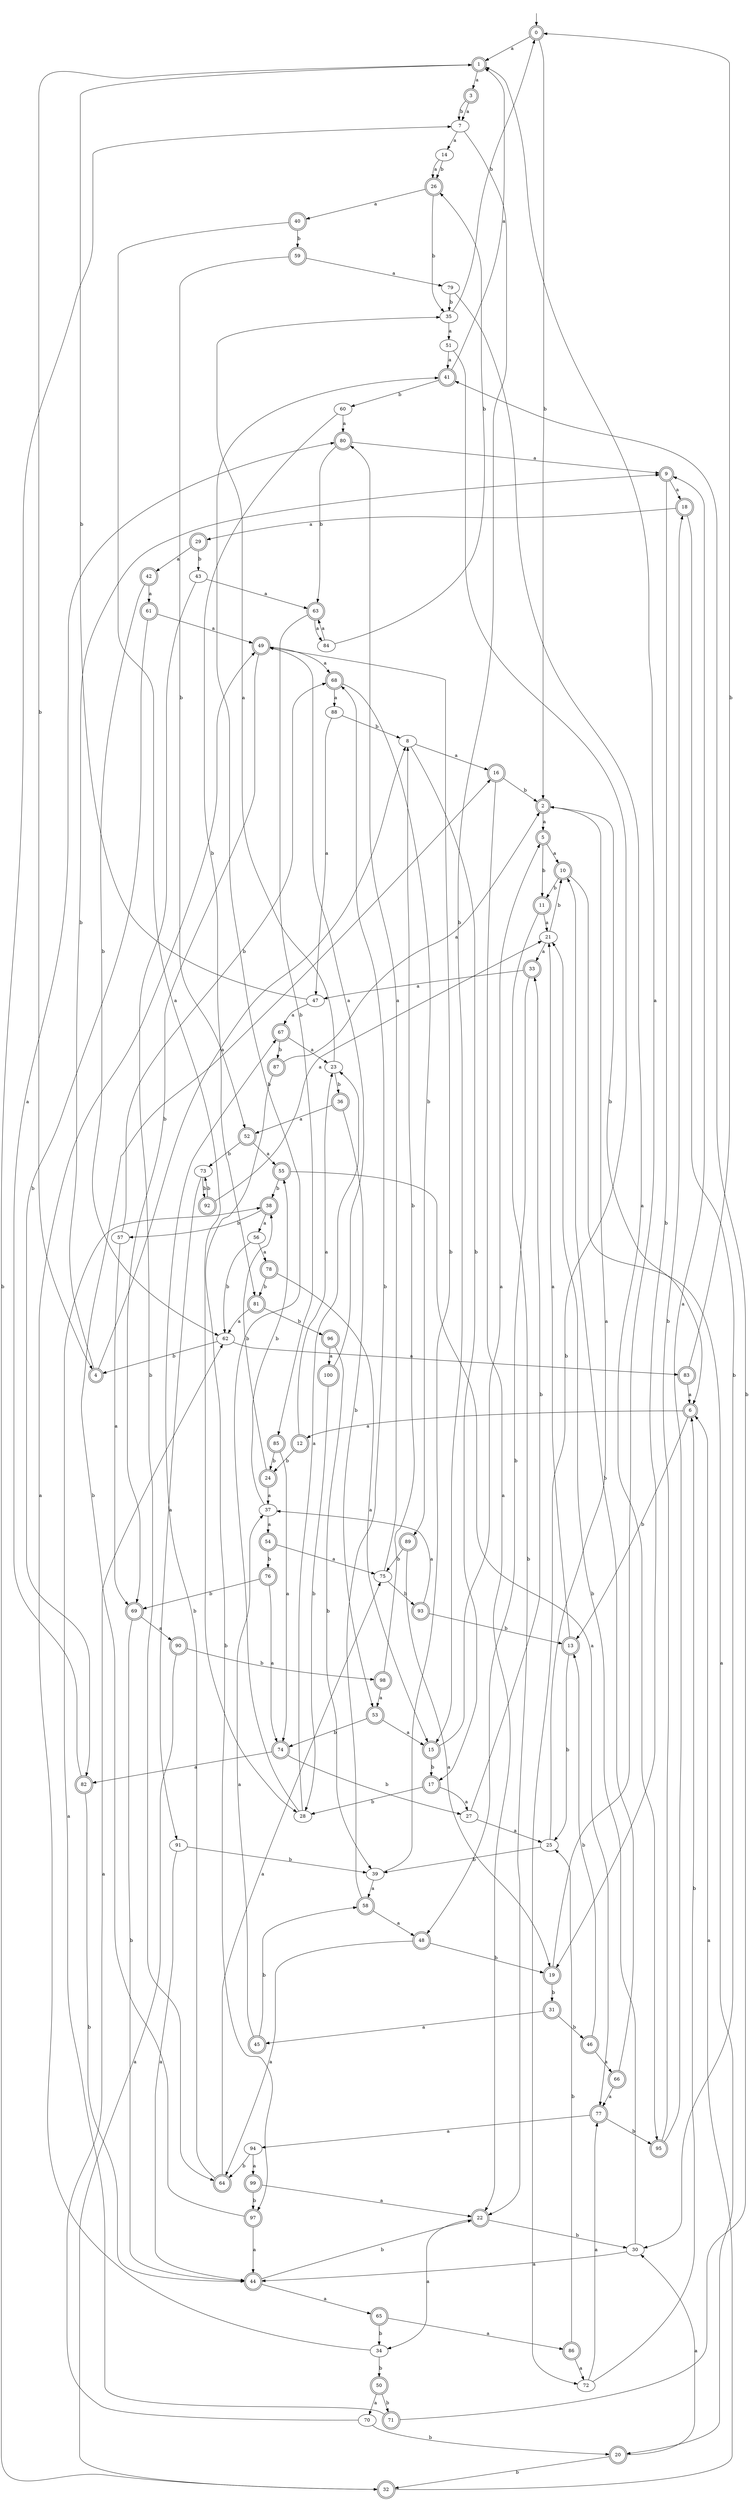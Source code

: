 digraph RandomDFA {
  __start0 [label="", shape=none];
  __start0 -> 0 [label=""];
  0 [shape=circle] [shape=doublecircle]
  0 -> 1 [label="a"]
  0 -> 2 [label="b"]
  1 [shape=doublecircle]
  1 -> 3 [label="a"]
  1 -> 4 [label="b"]
  2 [shape=doublecircle]
  2 -> 5 [label="a"]
  2 -> 6 [label="b"]
  3 [shape=doublecircle]
  3 -> 7 [label="a"]
  3 -> 7 [label="b"]
  4 [shape=doublecircle]
  4 -> 8 [label="a"]
  4 -> 9 [label="b"]
  5 [shape=doublecircle]
  5 -> 10 [label="a"]
  5 -> 11 [label="b"]
  6 [shape=doublecircle]
  6 -> 12 [label="a"]
  6 -> 13 [label="b"]
  7
  7 -> 14 [label="a"]
  7 -> 15 [label="b"]
  8
  8 -> 16 [label="a"]
  8 -> 17 [label="b"]
  9 [shape=doublecircle]
  9 -> 18 [label="a"]
  9 -> 19 [label="b"]
  10 [shape=doublecircle]
  10 -> 20 [label="a"]
  10 -> 11 [label="b"]
  11 [shape=doublecircle]
  11 -> 21 [label="a"]
  11 -> 22 [label="b"]
  12 [shape=doublecircle]
  12 -> 23 [label="a"]
  12 -> 24 [label="b"]
  13 [shape=doublecircle]
  13 -> 21 [label="a"]
  13 -> 25 [label="b"]
  14
  14 -> 26 [label="a"]
  14 -> 26 [label="b"]
  15 [shape=doublecircle]
  15 -> 5 [label="a"]
  15 -> 17 [label="b"]
  16 [shape=doublecircle]
  16 -> 22 [label="a"]
  16 -> 2 [label="b"]
  17 [shape=doublecircle]
  17 -> 27 [label="a"]
  17 -> 28 [label="b"]
  18 [shape=doublecircle]
  18 -> 29 [label="a"]
  18 -> 30 [label="b"]
  19 [shape=doublecircle]
  19 -> 1 [label="a"]
  19 -> 31 [label="b"]
  20 [shape=doublecircle]
  20 -> 30 [label="a"]
  20 -> 32 [label="b"]
  21
  21 -> 33 [label="a"]
  21 -> 10 [label="b"]
  22 [shape=doublecircle]
  22 -> 34 [label="a"]
  22 -> 30 [label="b"]
  23
  23 -> 35 [label="a"]
  23 -> 36 [label="b"]
  24 [shape=doublecircle]
  24 -> 37 [label="a"]
  24 -> 38 [label="b"]
  25
  25 -> 2 [label="a"]
  25 -> 39 [label="b"]
  26 [shape=doublecircle]
  26 -> 40 [label="a"]
  26 -> 35 [label="b"]
  27
  27 -> 25 [label="a"]
  27 -> 33 [label="b"]
  28
  28 -> 23 [label="a"]
  28 -> 41 [label="b"]
  29 [shape=doublecircle]
  29 -> 42 [label="a"]
  29 -> 43 [label="b"]
  30
  30 -> 44 [label="a"]
  30 -> 21 [label="b"]
  31 [shape=doublecircle]
  31 -> 45 [label="a"]
  31 -> 46 [label="b"]
  32 [shape=doublecircle]
  32 -> 6 [label="a"]
  32 -> 7 [label="b"]
  33 [shape=doublecircle]
  33 -> 47 [label="a"]
  33 -> 48 [label="b"]
  34
  34 -> 49 [label="a"]
  34 -> 50 [label="b"]
  35
  35 -> 51 [label="a"]
  35 -> 0 [label="b"]
  36 [shape=doublecircle]
  36 -> 52 [label="a"]
  36 -> 53 [label="b"]
  37
  37 -> 54 [label="a"]
  37 -> 55 [label="b"]
  38 [shape=doublecircle]
  38 -> 56 [label="a"]
  38 -> 57 [label="b"]
  39
  39 -> 58 [label="a"]
  39 -> 49 [label="b"]
  40 [shape=doublecircle]
  40 -> 28 [label="a"]
  40 -> 59 [label="b"]
  41 [shape=doublecircle]
  41 -> 1 [label="a"]
  41 -> 60 [label="b"]
  42 [shape=doublecircle]
  42 -> 61 [label="a"]
  42 -> 62 [label="b"]
  43
  43 -> 63 [label="a"]
  43 -> 64 [label="b"]
  44 [shape=doublecircle]
  44 -> 65 [label="a"]
  44 -> 22 [label="b"]
  45 [shape=doublecircle]
  45 -> 37 [label="a"]
  45 -> 58 [label="b"]
  46 [shape=doublecircle]
  46 -> 66 [label="a"]
  46 -> 13 [label="b"]
  47
  47 -> 67 [label="a"]
  47 -> 1 [label="b"]
  48 [shape=doublecircle]
  48 -> 64 [label="a"]
  48 -> 19 [label="b"]
  49 [shape=doublecircle]
  49 -> 68 [label="a"]
  49 -> 69 [label="b"]
  50 [shape=doublecircle]
  50 -> 70 [label="a"]
  50 -> 71 [label="b"]
  51
  51 -> 41 [label="a"]
  51 -> 72 [label="b"]
  52 [shape=doublecircle]
  52 -> 55 [label="a"]
  52 -> 73 [label="b"]
  53 [shape=doublecircle]
  53 -> 15 [label="a"]
  53 -> 74 [label="b"]
  54 [shape=doublecircle]
  54 -> 75 [label="a"]
  54 -> 76 [label="b"]
  55 [shape=doublecircle]
  55 -> 77 [label="a"]
  55 -> 38 [label="b"]
  56
  56 -> 78 [label="a"]
  56 -> 62 [label="b"]
  57
  57 -> 69 [label="a"]
  57 -> 68 [label="b"]
  58 [shape=doublecircle]
  58 -> 48 [label="a"]
  58 -> 68 [label="b"]
  59 [shape=doublecircle]
  59 -> 79 [label="a"]
  59 -> 52 [label="b"]
  60
  60 -> 80 [label="a"]
  60 -> 81 [label="b"]
  61 [shape=doublecircle]
  61 -> 49 [label="a"]
  61 -> 82 [label="b"]
  62
  62 -> 83 [label="a"]
  62 -> 4 [label="b"]
  63 [shape=doublecircle]
  63 -> 84 [label="a"]
  63 -> 85 [label="b"]
  64 [shape=doublecircle]
  64 -> 75 [label="a"]
  64 -> 67 [label="b"]
  65 [shape=doublecircle]
  65 -> 86 [label="a"]
  65 -> 34 [label="b"]
  66 [shape=doublecircle]
  66 -> 77 [label="a"]
  66 -> 10 [label="b"]
  67 [shape=doublecircle]
  67 -> 23 [label="a"]
  67 -> 87 [label="b"]
  68 [shape=doublecircle]
  68 -> 88 [label="a"]
  68 -> 89 [label="b"]
  69 [shape=doublecircle]
  69 -> 90 [label="a"]
  69 -> 44 [label="b"]
  70
  70 -> 62 [label="a"]
  70 -> 20 [label="b"]
  71 [shape=doublecircle]
  71 -> 38 [label="a"]
  71 -> 41 [label="b"]
  72
  72 -> 77 [label="a"]
  72 -> 6 [label="b"]
  73
  73 -> 91 [label="a"]
  73 -> 92 [label="b"]
  74 [shape=doublecircle]
  74 -> 82 [label="a"]
  74 -> 27 [label="b"]
  75
  75 -> 80 [label="a"]
  75 -> 93 [label="b"]
  76 [shape=doublecircle]
  76 -> 74 [label="a"]
  76 -> 69 [label="b"]
  77 [shape=doublecircle]
  77 -> 94 [label="a"]
  77 -> 95 [label="b"]
  78 [shape=doublecircle]
  78 -> 15 [label="a"]
  78 -> 81 [label="b"]
  79
  79 -> 95 [label="a"]
  79 -> 35 [label="b"]
  80 [shape=doublecircle]
  80 -> 9 [label="a"]
  80 -> 63 [label="b"]
  81 [shape=doublecircle]
  81 -> 62 [label="a"]
  81 -> 96 [label="b"]
  82 [shape=doublecircle]
  82 -> 80 [label="a"]
  82 -> 44 [label="b"]
  83 [shape=doublecircle]
  83 -> 6 [label="a"]
  83 -> 0 [label="b"]
  84
  84 -> 63 [label="a"]
  84 -> 26 [label="b"]
  85 [shape=doublecircle]
  85 -> 74 [label="a"]
  85 -> 24 [label="b"]
  86 [shape=doublecircle]
  86 -> 72 [label="a"]
  86 -> 25 [label="b"]
  87 [shape=doublecircle]
  87 -> 2 [label="a"]
  87 -> 97 [label="b"]
  88
  88 -> 47 [label="a"]
  88 -> 8 [label="b"]
  89 [shape=doublecircle]
  89 -> 19 [label="a"]
  89 -> 75 [label="b"]
  90 [shape=doublecircle]
  90 -> 32 [label="a"]
  90 -> 98 [label="b"]
  91
  91 -> 44 [label="a"]
  91 -> 39 [label="b"]
  92 [shape=doublecircle]
  92 -> 21 [label="a"]
  92 -> 73 [label="b"]
  93 [shape=doublecircle]
  93 -> 37 [label="a"]
  93 -> 13 [label="b"]
  94
  94 -> 99 [label="a"]
  94 -> 64 [label="b"]
  95 [shape=doublecircle]
  95 -> 9 [label="a"]
  95 -> 18 [label="b"]
  96 [shape=doublecircle]
  96 -> 100 [label="a"]
  96 -> 39 [label="b"]
  97 [shape=doublecircle]
  97 -> 44 [label="a"]
  97 -> 16 [label="b"]
  98 [shape=doublecircle]
  98 -> 53 [label="a"]
  98 -> 8 [label="b"]
  99 [shape=doublecircle]
  99 -> 22 [label="a"]
  99 -> 97 [label="b"]
  100 [shape=doublecircle]
  100 -> 49 [label="a"]
  100 -> 28 [label="b"]
}
